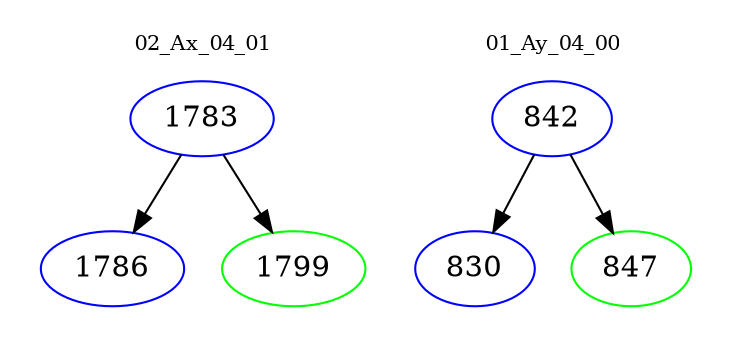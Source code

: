 digraph{
subgraph cluster_0 {
color = white
label = "02_Ax_04_01";
fontsize=10;
T0_1783 [label="1783", color="blue"]
T0_1783 -> T0_1786 [color="black"]
T0_1786 [label="1786", color="blue"]
T0_1783 -> T0_1799 [color="black"]
T0_1799 [label="1799", color="green"]
}
subgraph cluster_1 {
color = white
label = "01_Ay_04_00";
fontsize=10;
T1_842 [label="842", color="blue"]
T1_842 -> T1_830 [color="black"]
T1_830 [label="830", color="blue"]
T1_842 -> T1_847 [color="black"]
T1_847 [label="847", color="green"]
}
}
